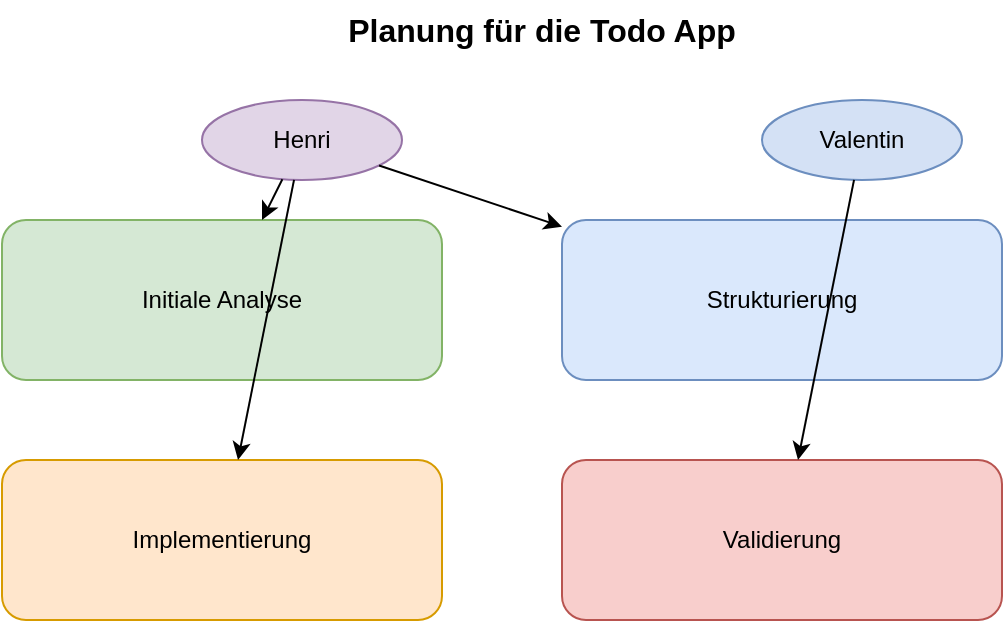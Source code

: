 <mxfile version="26.0.8">
  <diagram id="kNyGJRDDmQp-0hCo8xri" name="Page-1">
    <mxGraphModel dx="1026" dy="650" grid="1" gridSize="10" guides="1" tooltips="1" connect="1" arrows="1" fold="1" page="1" pageScale="1" pageWidth="850" pageHeight="1100" math="0" shadow="0">
      <root>
        <mxCell id="0" />
        <mxCell id="1" parent="0" />
        <mxCell id="2" value="Initiale Analyse" style="rounded=1;whiteSpace=wrap;html=1;fillColor=#d5e8d4;strokeColor=#82b366;" parent="1" vertex="1">
          <mxGeometry x="130" y="120" width="220" height="80" as="geometry" />
        </mxCell>
        <mxCell id="3" value="Strukturierung" style="rounded=1;whiteSpace=wrap;html=1;fillColor=#dae8fc;strokeColor=#6c8ebf;" parent="1" vertex="1">
          <mxGeometry x="410" y="120" width="220" height="80" as="geometry" />
        </mxCell>
        <mxCell id="4" value="Implementierung" style="rounded=1;whiteSpace=wrap;html=1;fillColor=#ffe6cc;strokeColor=#d79b00;" parent="1" vertex="1">
          <mxGeometry x="130" y="240" width="220" height="80" as="geometry" />
        </mxCell>
        <mxCell id="5" value="Validierung" style="rounded=1;whiteSpace=wrap;html=1;fillColor=#f8cecc;strokeColor=#b85450;" parent="1" vertex="1">
          <mxGeometry x="410" y="240" width="220" height="80" as="geometry" />
        </mxCell>
        <mxCell id="6" value="Henri" style="ellipse;whiteSpace=wrap;html=1;fillColor=#e1d5e7;strokeColor=#9673a6;" parent="1" vertex="1">
          <mxGeometry x="230" y="60" width="100" height="40" as="geometry" />
        </mxCell>
        <mxCell id="7" value="Valentin" style="ellipse;whiteSpace=wrap;html=1;fillColor=#d4e1f5;strokeColor=#6c8ebf;" parent="1" vertex="1">
          <mxGeometry x="510" y="60" width="100" height="40" as="geometry" />
        </mxCell>
        <mxCell id="8" value="" style="endArrow=classic;html=1;rounded=0;" parent="1" source="6" target="2" edge="1">
          <mxGeometry relative="1" as="geometry" />
        </mxCell>
        <mxCell id="9" value="" style="endArrow=classic;html=1;rounded=0;" parent="1" source="6" target="3" edge="1">
          <mxGeometry relative="1" as="geometry" />
        </mxCell>
        <mxCell id="10" value="" style="endArrow=classic;html=1;rounded=0;" parent="1" source="6" target="4" edge="1">
          <mxGeometry relative="1" as="geometry" />
        </mxCell>
        <mxCell id="11" value="" style="endArrow=classic;html=1;rounded=0;" parent="1" source="7" target="5" edge="1">
          <mxGeometry relative="1" as="geometry" />
        </mxCell>
        <mxCell id="12" value="Planung für die Todo App" style="text;html=1;strokeColor=none;fillColor=none;align=center;verticalAlign=middle;whiteSpace=wrap;rounded=0;fontStyle=1;fontSize=16;" parent="1" vertex="1">
          <mxGeometry x="200" y="10" width="400" height="30" as="geometry" />
        </mxCell>
      </root>
    </mxGraphModel>
  </diagram>
</mxfile>
